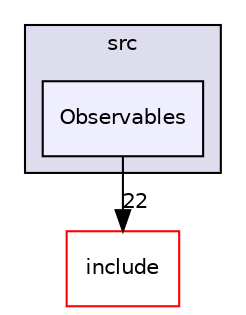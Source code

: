 digraph "Observables" {
  compound=true
  node [ fontsize="10", fontname="Helvetica"];
  edge [ labelfontsize="10", labelfontname="Helvetica"];
  subgraph clusterdir_68267d1309a1af8e8297ef4c3efbcdba {
    graph [ bgcolor="#ddddee", pencolor="black", label="src" fontname="Helvetica", fontsize="10", URL="dir_68267d1309a1af8e8297ef4c3efbcdba.html"]
  dir_231fc6f798c6894c2277ca7d5cc64bf2 [shape=box, label="Observables", style="filled", fillcolor="#eeeeff", pencolor="black", URL="dir_231fc6f798c6894c2277ca7d5cc64bf2.html"];
  }
  dir_d44c64559bbebec7f509842c48db8b23 [shape=box label="include" fillcolor="white" style="filled" color="red" URL="dir_d44c64559bbebec7f509842c48db8b23.html"];
  dir_231fc6f798c6894c2277ca7d5cc64bf2->dir_d44c64559bbebec7f509842c48db8b23 [headlabel="22", labeldistance=1.5 headhref="dir_000007_000002.html"];
}
